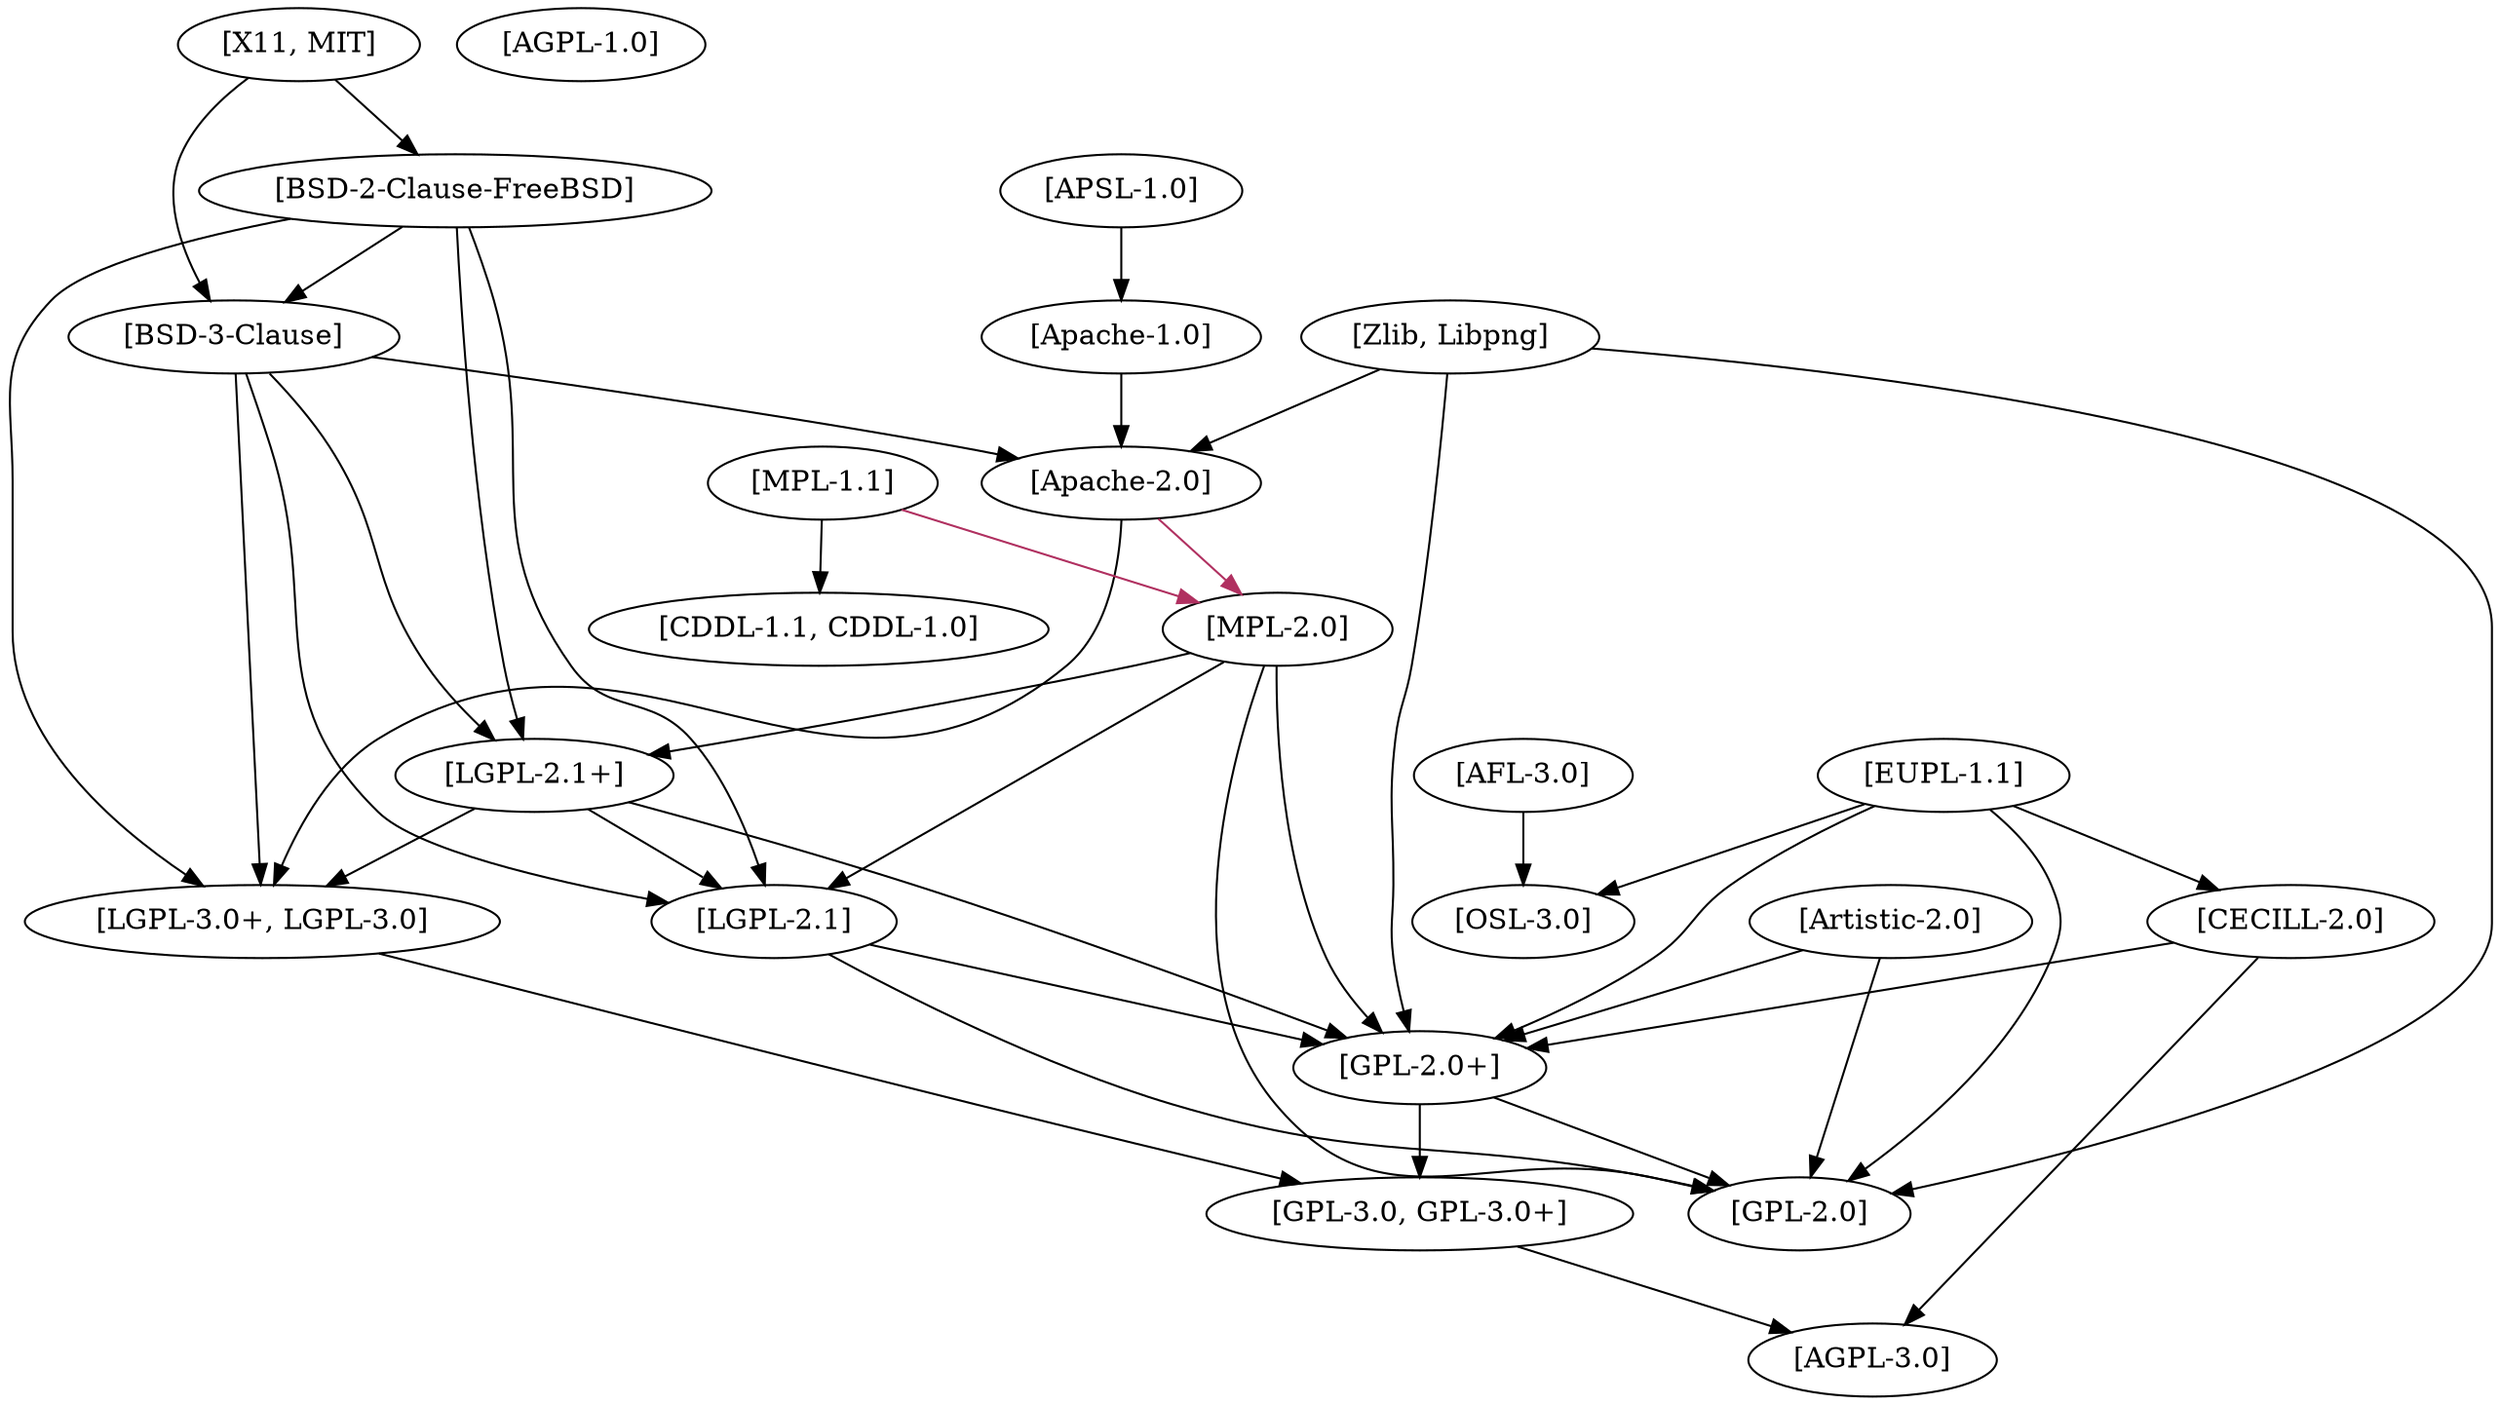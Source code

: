digraph G {
  1 [ label="[AFL-3.0]" ];
  2 [ label="[X11, MIT]" ];
  3 [ label="[BSD-2-Clause-FreeBSD]" ];
  4 [ label="[BSD-3-Clause]" ];
  5 [ label="[Apache-2.0]" ];
  6 [ label="[Zlib, Libpng]" ];
  7 [ label="[CDDL-1.1, CDDL-1.0]" ];
  8 [ label="[MPL-1.1]" ];
  9 [ label="[Artistic-2.0]" ];
  10 [ label="[MPL-2.0]" ];
  11 [ label="[LGPL-2.1]" ];
  12 [ label="[LGPL-2.1+]" ];
  13 [ label="[LGPL-3.0+, LGPL-3.0]" ];
  14 [ label="[GPL-2.0]" ];
  15 [ label="[GPL-2.0+]" ];
  16 [ label="[GPL-3.0, GPL-3.0+]" ];
  17 [ label="[AGPL-3.0]" ];
  18 [ label="[OSL-3.0]" ];
  19 [ label="[EUPL-1.1]" ];
  20 [ label="[CECILL-2.0]" ];
  21 [ label="[AGPL-1.0]" ];
  22 [ label="[Apache-1.0]" ];
  23 [ label="[APSL-1.0]" ];
  1 -> 18 [ color="black" ];
  2 -> 3 [ color="black" ];
  2 -> 4 [ color="black" ];
  22 -> 5 [ color="black" ];
  3 -> 11 [ color="black" ];
  3 -> 12 [ color="black" ];
  3 -> 13 [ color="black" ];
  3 -> 4 [ color="black" ];
  4 -> 11 [ color="black" ];
  4 -> 12 [ color="black" ];
  4 -> 13 [ color="black" ];
  4 -> 5 [ color="black" ];
  5 -> 13 [ color="black" ];
  6 -> 5 [ color="black" ];
  6 -> 14 [ color="black" ];
  6 -> 15 [ color="black" ];
  8 -> 7 [ color="black" ];
  9 -> 15 [ color="black" ];
  9 -> 14 [ color="black" ];
  10 -> 14 [ color="black" ];
  10 -> 15 [ color="black" ];
  10 -> 11 [ color="black" ];
  10 -> 12 [ color="black" ];
  11 -> 14 [ color="black" ];
  11 -> 15 [ color="black" ];
  12 -> 11 [ color="black" ];
  12 -> 15 [ color="black" ];
  12 -> 13 [ color="black" ];
  13 -> 16 [ color="black" ];
  15 -> 14 [ color="black" ];
  15 -> 16 [ color="black" ];
  16 -> 17 [ color="black" ];
  19 -> 18 [ color="black" ];
  19 -> 14 [ color="black" ];
  19 -> 15 [ color="black" ];
  19 -> 20 [ color="black" ];
  20 -> 15 [ color="black" ];
  20 -> 17 [ color="black" ];
  5 -> 10 [ color="maroon" ];
  8 -> 10 [ color="maroon" ];
  23 -> 22 [ color="black" ];
}